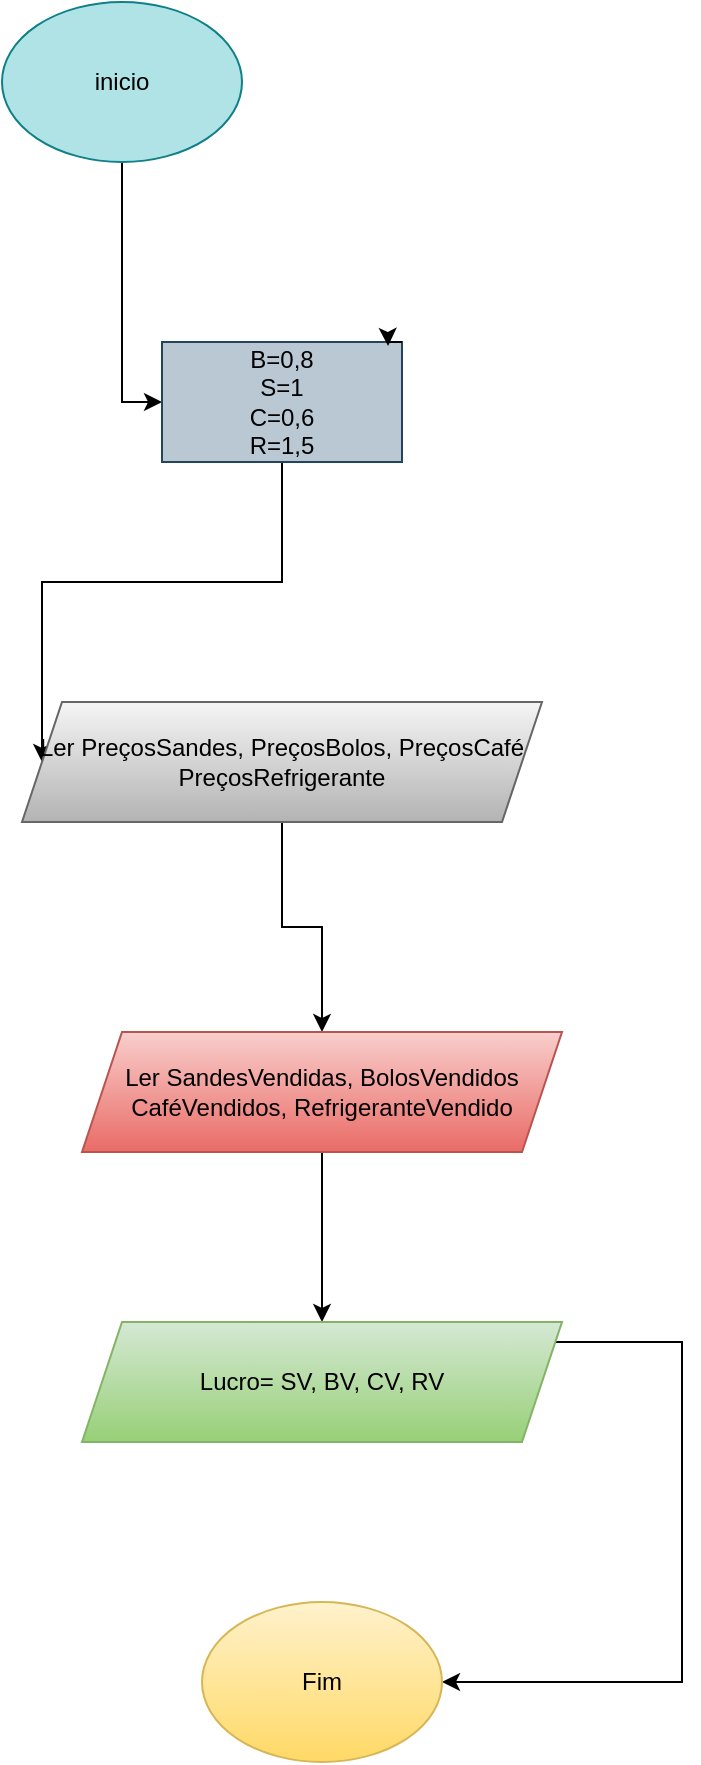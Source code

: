 <mxfile version="28.2.5">
  <diagram name="Página-1" id="yIkPskF3tNsshCI_d_uD">
    <mxGraphModel dx="1926" dy="925" grid="1" gridSize="10" guides="1" tooltips="1" connect="1" arrows="1" fold="1" page="1" pageScale="1" pageWidth="827" pageHeight="1169" math="0" shadow="0">
      <root>
        <mxCell id="0" />
        <mxCell id="1" parent="0" />
        <mxCell id="Z4hrxRLbaqMMD4cfCzb8-3" style="edgeStyle=orthogonalEdgeStyle;rounded=0;orthogonalLoop=1;jettySize=auto;html=1;entryX=0;entryY=0.5;entryDx=0;entryDy=0;" parent="1" source="Z4hrxRLbaqMMD4cfCzb8-1" target="Z4hrxRLbaqMMD4cfCzb8-2" edge="1">
          <mxGeometry relative="1" as="geometry" />
        </mxCell>
        <mxCell id="Z4hrxRLbaqMMD4cfCzb8-1" value="inicio" style="ellipse;whiteSpace=wrap;html=1;fillColor=#b0e3e6;strokeColor=#0e8088;" parent="1" vertex="1">
          <mxGeometry x="310" y="10" width="120" height="80" as="geometry" />
        </mxCell>
        <mxCell id="Z4hrxRLbaqMMD4cfCzb8-5" style="edgeStyle=orthogonalEdgeStyle;rounded=0;orthogonalLoop=1;jettySize=auto;html=1;entryX=0;entryY=0.5;entryDx=0;entryDy=0;" parent="1" source="Z4hrxRLbaqMMD4cfCzb8-2" target="Z4hrxRLbaqMMD4cfCzb8-4" edge="1">
          <mxGeometry relative="1" as="geometry" />
        </mxCell>
        <mxCell id="Z4hrxRLbaqMMD4cfCzb8-2" value="B=0,8&lt;div&gt;S=1&lt;/div&gt;&lt;div&gt;C=0,6&lt;/div&gt;&lt;div&gt;R=1,5&lt;/div&gt;" style="rounded=0;whiteSpace=wrap;html=1;fillColor=#bac8d3;strokeColor=#23445d;" parent="1" vertex="1">
          <mxGeometry x="390" y="180" width="120" height="60" as="geometry" />
        </mxCell>
        <mxCell id="Z4hrxRLbaqMMD4cfCzb8-8" value="" style="edgeStyle=orthogonalEdgeStyle;rounded=0;orthogonalLoop=1;jettySize=auto;html=1;" parent="1" source="Z4hrxRLbaqMMD4cfCzb8-4" target="Z4hrxRLbaqMMD4cfCzb8-6" edge="1">
          <mxGeometry relative="1" as="geometry" />
        </mxCell>
        <mxCell id="Z4hrxRLbaqMMD4cfCzb8-4" value="Ler PreçosSandes, PreçosBolos, PreçosCafé&lt;div&gt;PreçosRefrigerante&lt;/div&gt;" style="shape=parallelogram;perimeter=parallelogramPerimeter;whiteSpace=wrap;html=1;fixedSize=1;fillColor=#f5f5f5;strokeColor=#666666;gradientColor=#b3b3b3;" parent="1" vertex="1">
          <mxGeometry x="320" y="360" width="260" height="60" as="geometry" />
        </mxCell>
        <mxCell id="Z4hrxRLbaqMMD4cfCzb8-11" value="" style="edgeStyle=orthogonalEdgeStyle;rounded=0;orthogonalLoop=1;jettySize=auto;html=1;" parent="1" source="Z4hrxRLbaqMMD4cfCzb8-6" target="Z4hrxRLbaqMMD4cfCzb8-9" edge="1">
          <mxGeometry relative="1" as="geometry" />
        </mxCell>
        <mxCell id="Z4hrxRLbaqMMD4cfCzb8-6" value="Ler SandesVendidas, BolosVendidos&lt;div&gt;CaféVendidos, RefrigeranteVendido&lt;/div&gt;" style="shape=parallelogram;perimeter=parallelogramPerimeter;whiteSpace=wrap;html=1;fixedSize=1;fillColor=#f8cecc;strokeColor=#b85450;gradientColor=#ea6b66;" parent="1" vertex="1">
          <mxGeometry x="350" y="525" width="240" height="60" as="geometry" />
        </mxCell>
        <mxCell id="Z4hrxRLbaqMMD4cfCzb8-13" style="edgeStyle=orthogonalEdgeStyle;rounded=0;orthogonalLoop=1;jettySize=auto;html=1;entryX=1;entryY=0.5;entryDx=0;entryDy=0;" parent="1" source="Z4hrxRLbaqMMD4cfCzb8-9" target="Z4hrxRLbaqMMD4cfCzb8-12" edge="1">
          <mxGeometry relative="1" as="geometry">
            <Array as="points">
              <mxPoint x="650" y="680" />
            </Array>
          </mxGeometry>
        </mxCell>
        <mxCell id="Z4hrxRLbaqMMD4cfCzb8-9" value="Lucro= SV, BV, CV, RV" style="shape=parallelogram;perimeter=parallelogramPerimeter;whiteSpace=wrap;html=1;fixedSize=1;fillColor=#d5e8d4;strokeColor=#82b366;gradientColor=#97d077;" parent="1" vertex="1">
          <mxGeometry x="350" y="670" width="240" height="60" as="geometry" />
        </mxCell>
        <mxCell id="Z4hrxRLbaqMMD4cfCzb8-12" value="Fim" style="ellipse;whiteSpace=wrap;html=1;fillColor=#fff2cc;strokeColor=#d6b656;gradientColor=#ffd966;" parent="1" vertex="1">
          <mxGeometry x="410" y="810" width="120" height="80" as="geometry" />
        </mxCell>
        <mxCell id="b-tZp1s01gzFu3s2Ird4-1" style="edgeStyle=orthogonalEdgeStyle;rounded=0;orthogonalLoop=1;jettySize=auto;html=1;exitX=1;exitY=0;exitDx=0;exitDy=0;entryX=0.942;entryY=0.033;entryDx=0;entryDy=0;entryPerimeter=0;" edge="1" parent="1" source="Z4hrxRLbaqMMD4cfCzb8-2" target="Z4hrxRLbaqMMD4cfCzb8-2">
          <mxGeometry relative="1" as="geometry" />
        </mxCell>
      </root>
    </mxGraphModel>
  </diagram>
</mxfile>
